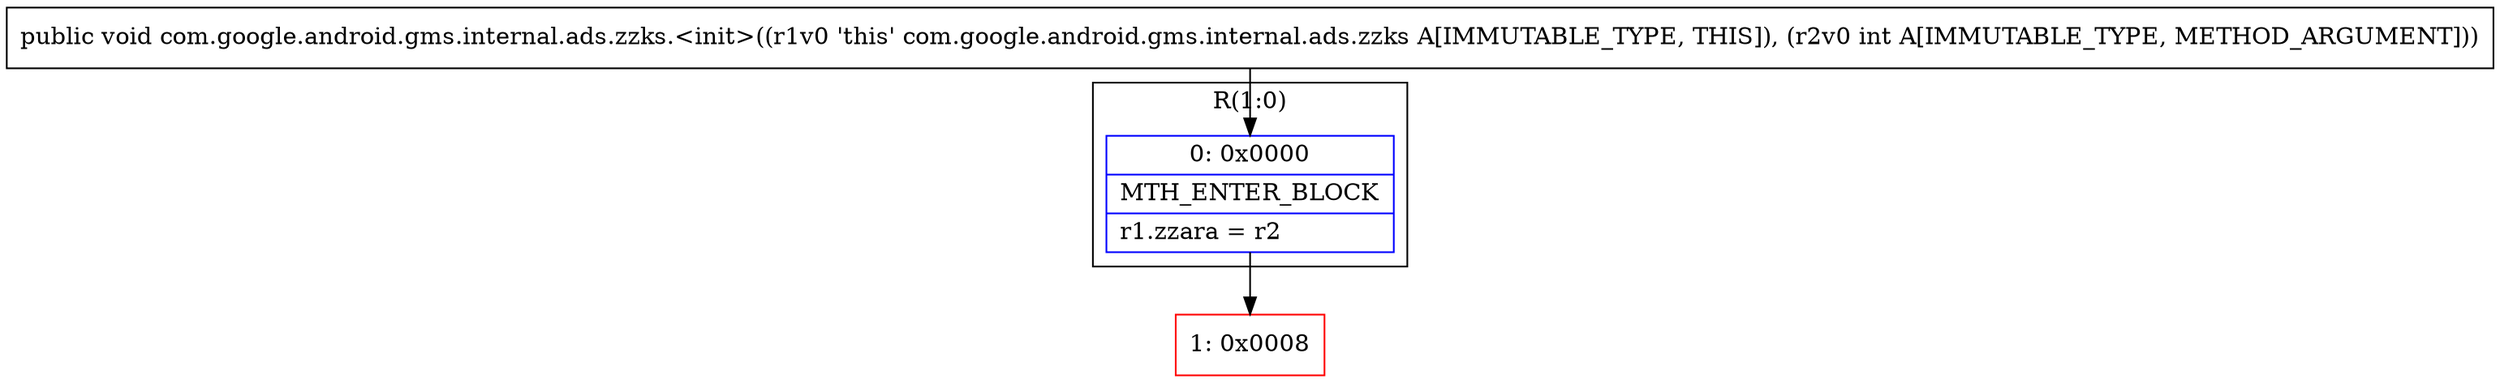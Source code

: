 digraph "CFG forcom.google.android.gms.internal.ads.zzks.\<init\>(I)V" {
subgraph cluster_Region_2117461747 {
label = "R(1:0)";
node [shape=record,color=blue];
Node_0 [shape=record,label="{0\:\ 0x0000|MTH_ENTER_BLOCK\l|r1.zzara = r2\l}"];
}
Node_1 [shape=record,color=red,label="{1\:\ 0x0008}"];
MethodNode[shape=record,label="{public void com.google.android.gms.internal.ads.zzks.\<init\>((r1v0 'this' com.google.android.gms.internal.ads.zzks A[IMMUTABLE_TYPE, THIS]), (r2v0 int A[IMMUTABLE_TYPE, METHOD_ARGUMENT])) }"];
MethodNode -> Node_0;
Node_0 -> Node_1;
}

